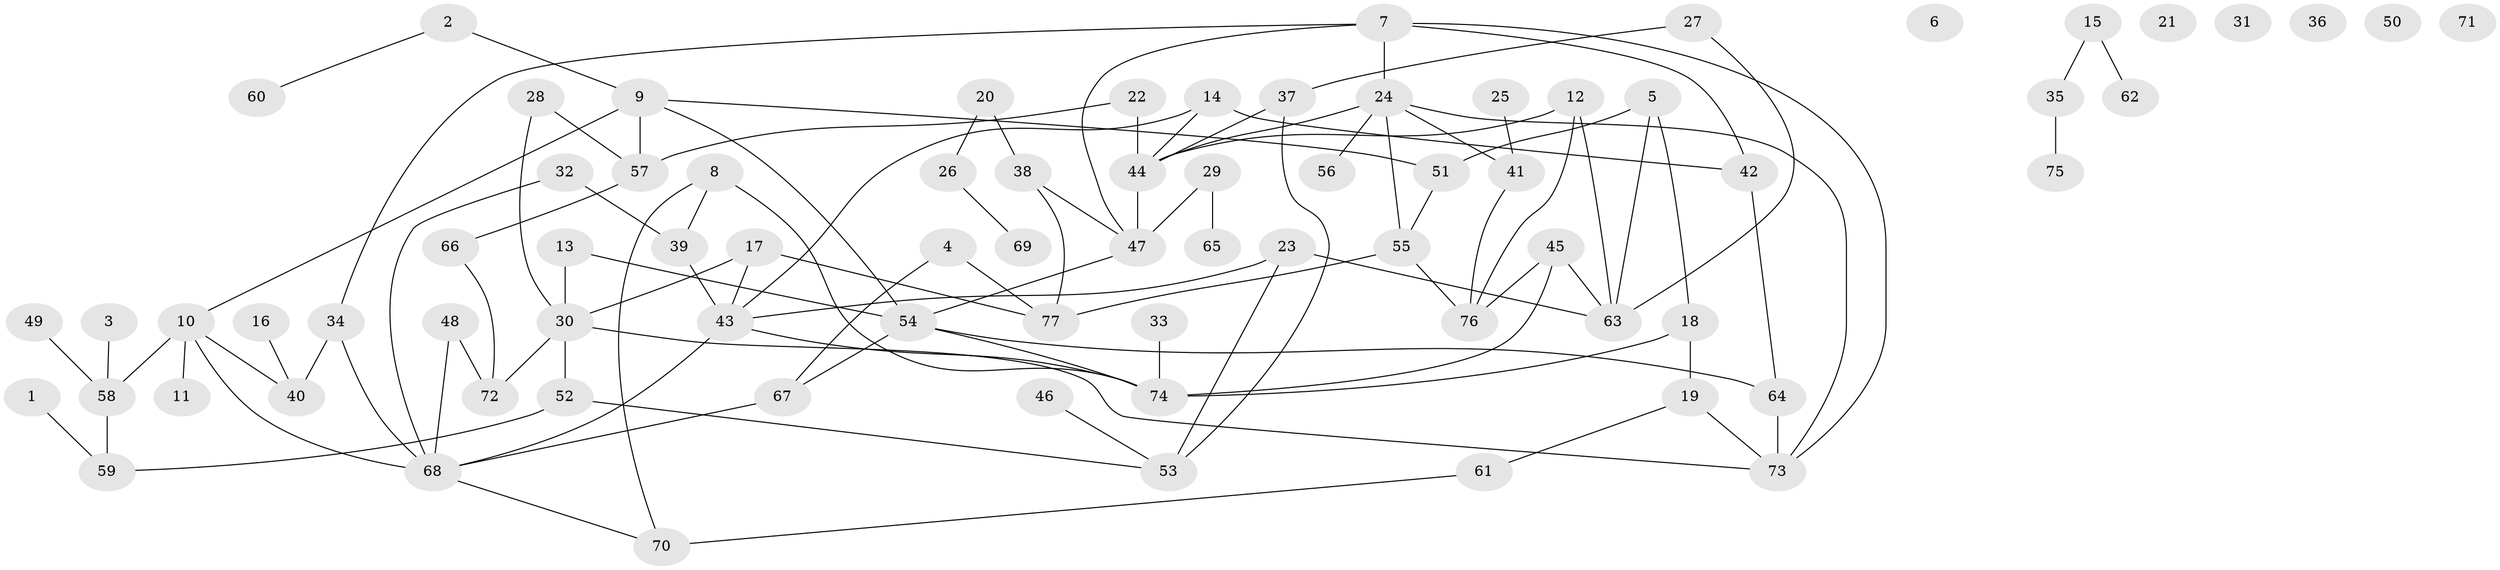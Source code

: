 // coarse degree distribution, {1: 0.18181818181818182, 3: 0.18181818181818182, 4: 0.12727272727272726, 0: 0.10909090909090909, 7: 0.07272727272727272, 5: 0.09090909090909091, 2: 0.18181818181818182, 9: 0.01818181818181818, 8: 0.01818181818181818, 6: 0.01818181818181818}
// Generated by graph-tools (version 1.1) at 2025/23/03/03/25 07:23:28]
// undirected, 77 vertices, 105 edges
graph export_dot {
graph [start="1"]
  node [color=gray90,style=filled];
  1;
  2;
  3;
  4;
  5;
  6;
  7;
  8;
  9;
  10;
  11;
  12;
  13;
  14;
  15;
  16;
  17;
  18;
  19;
  20;
  21;
  22;
  23;
  24;
  25;
  26;
  27;
  28;
  29;
  30;
  31;
  32;
  33;
  34;
  35;
  36;
  37;
  38;
  39;
  40;
  41;
  42;
  43;
  44;
  45;
  46;
  47;
  48;
  49;
  50;
  51;
  52;
  53;
  54;
  55;
  56;
  57;
  58;
  59;
  60;
  61;
  62;
  63;
  64;
  65;
  66;
  67;
  68;
  69;
  70;
  71;
  72;
  73;
  74;
  75;
  76;
  77;
  1 -- 59;
  2 -- 9;
  2 -- 60;
  3 -- 58;
  4 -- 67;
  4 -- 77;
  5 -- 18;
  5 -- 51;
  5 -- 63;
  7 -- 24;
  7 -- 34;
  7 -- 42;
  7 -- 47;
  7 -- 73;
  8 -- 39;
  8 -- 70;
  8 -- 74;
  9 -- 10;
  9 -- 51;
  9 -- 54;
  9 -- 57;
  10 -- 11;
  10 -- 40;
  10 -- 58;
  10 -- 68;
  12 -- 44;
  12 -- 63;
  12 -- 76;
  13 -- 30;
  13 -- 54;
  14 -- 42;
  14 -- 43;
  14 -- 44;
  15 -- 35;
  15 -- 62;
  16 -- 40;
  17 -- 30;
  17 -- 43;
  17 -- 77;
  18 -- 19;
  18 -- 74;
  19 -- 61;
  19 -- 73;
  20 -- 26;
  20 -- 38;
  22 -- 44;
  22 -- 57;
  23 -- 43;
  23 -- 53;
  23 -- 63;
  24 -- 41;
  24 -- 44;
  24 -- 55;
  24 -- 56;
  24 -- 73;
  25 -- 41;
  26 -- 69;
  27 -- 37;
  27 -- 63;
  28 -- 30;
  28 -- 57;
  29 -- 47;
  29 -- 65;
  30 -- 52;
  30 -- 72;
  30 -- 73;
  32 -- 39;
  32 -- 68;
  33 -- 74;
  34 -- 40;
  34 -- 68;
  35 -- 75;
  37 -- 44;
  37 -- 53;
  38 -- 47;
  38 -- 77;
  39 -- 43;
  41 -- 76;
  42 -- 64;
  43 -- 68;
  43 -- 74;
  44 -- 47;
  45 -- 63;
  45 -- 74;
  45 -- 76;
  46 -- 53;
  47 -- 54;
  48 -- 68;
  48 -- 72;
  49 -- 58;
  51 -- 55;
  52 -- 53;
  52 -- 59;
  54 -- 64;
  54 -- 67;
  54 -- 74;
  55 -- 76;
  55 -- 77;
  57 -- 66;
  58 -- 59;
  61 -- 70;
  64 -- 73;
  66 -- 72;
  67 -- 68;
  68 -- 70;
}
